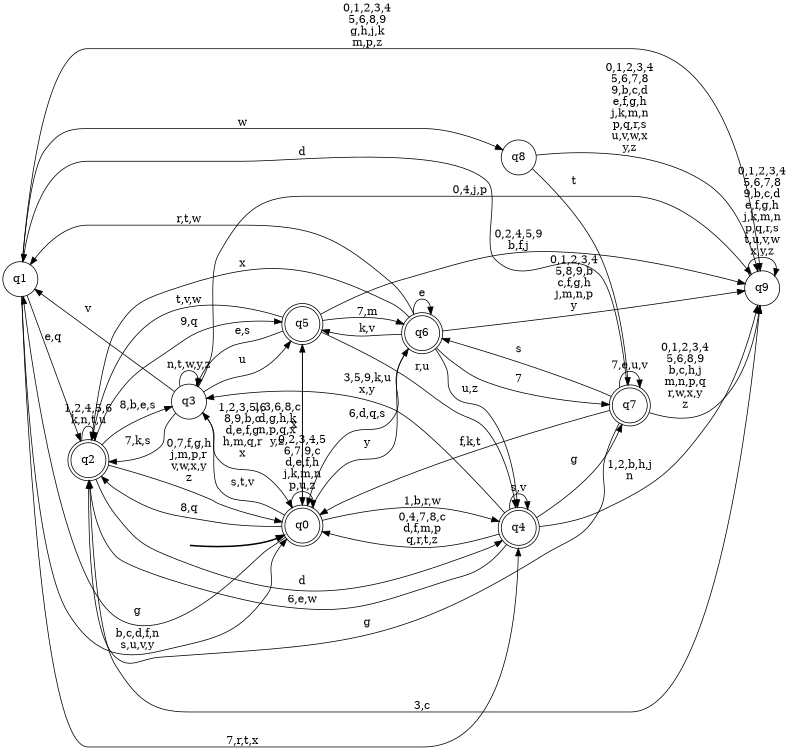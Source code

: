 digraph BlueStar {
__start0 [style = invis, shape = none, label = "", width = 0, height = 0];

rankdir=LR;
size="8,5";

s0 [style="rounded,filled", color="black", fillcolor="white" shape="doublecircle", label="q0"];
s1 [style="filled", color="black", fillcolor="white" shape="circle", label="q1"];
s2 [style="rounded,filled", color="black", fillcolor="white" shape="doublecircle", label="q2"];
s3 [style="filled", color="black", fillcolor="white" shape="circle", label="q3"];
s4 [style="rounded,filled", color="black", fillcolor="white" shape="doublecircle", label="q4"];
s5 [style="rounded,filled", color="black", fillcolor="white" shape="doublecircle", label="q5"];
s6 [style="rounded,filled", color="black", fillcolor="white" shape="doublecircle", label="q6"];
s7 [style="rounded,filled", color="black", fillcolor="white" shape="doublecircle", label="q7"];
s8 [style="filled", color="black", fillcolor="white" shape="circle", label="q8"];
s9 [style="filled", color="black", fillcolor="white" shape="circle", label="q9"];
subgraph cluster_main { 
	graph [pad=".75", ranksep="0.15", nodesep="0.15"];
	 style=invis; 
	__start0 -> s0 [penwidth=2];
}
s0 -> s0 [label="0,2,3,4,5\n6,7,9,c\nd,e,f,h\nj,k,m,n\np,u,z"];
s0 -> s1 [label="g"];
s0 -> s2 [label="8,q"];
s0 -> s3 [label="s,t,v"];
s0 -> s4 [label="1,b,r,w"];
s0 -> s5 [label="x"];
s0 -> s6 [label="y"];
s1 -> s0 [label="b,c,d,f,n\ns,u,v,y"];
s1 -> s2 [label="e,q"];
s1 -> s4 [label="7,r,t,x"];
s1 -> s8 [label="w"];
s1 -> s9 [label="0,1,2,3,4\n5,6,8,9\ng,h,j,k\nm,p,z"];
s2 -> s0 [label="0,7,f,g,h\nj,m,p,r\nv,w,x,y\nz"];
s2 -> s2 [label="1,2,4,5,6\nk,n,t,u"];
s2 -> s3 [label="8,b,e,s"];
s2 -> s4 [label="d"];
s2 -> s5 [label="9,q"];
s2 -> s9 [label="3,c"];
s3 -> s0 [label="1,2,3,5,6\n8,9,b,c\nd,e,f,g\nh,m,q,r\nx"];
s3 -> s1 [label="v"];
s3 -> s2 [label="7,k,s"];
s3 -> s3 [label="n,t,w,y,z"];
s3 -> s5 [label="u"];
s3 -> s9 [label="0,4,j,p"];
s4 -> s0 [label="0,4,7,8,c\nd,f,m,p\nq,r,t,z"];
s4 -> s2 [label="6,e,w"];
s4 -> s3 [label="3,5,9,k,u\nx,y"];
s4 -> s4 [label="s,v"];
s4 -> s7 [label="g"];
s4 -> s9 [label="1,2,b,h,j\nn"];
s5 -> s0 [label="1,3,6,8,c\nd,g,h,k\nn,p,q,x\ny,z"];
s5 -> s2 [label="t,v,w"];
s5 -> s3 [label="e,s"];
s5 -> s4 [label="r,u"];
s5 -> s6 [label="7,m"];
s5 -> s9 [label="0,2,4,5,9\nb,f,j"];
s6 -> s0 [label="6,d,q,s"];
s6 -> s1 [label="r,t,w"];
s6 -> s2 [label="x"];
s6 -> s4 [label="u,z"];
s6 -> s5 [label="k,v"];
s6 -> s6 [label="e"];
s6 -> s7 [label="7"];
s6 -> s9 [label="0,1,2,3,4\n5,8,9,b\nc,f,g,h\nj,m,n,p\ny"];
s7 -> s0 [label="f,k,t"];
s7 -> s1 [label="d"];
s7 -> s2 [label="g"];
s7 -> s6 [label="s"];
s7 -> s7 [label="7,e,u,v"];
s7 -> s9 [label="0,1,2,3,4\n5,6,8,9\nb,c,h,j\nm,n,p,q\nr,w,x,y\nz"];
s8 -> s7 [label="t"];
s8 -> s9 [label="0,1,2,3,4\n5,6,7,8\n9,b,c,d\ne,f,g,h\nj,k,m,n\np,q,r,s\nu,v,w,x\ny,z"];
s9 -> s9 [label="0,1,2,3,4\n5,6,7,8\n9,b,c,d\ne,f,g,h\nj,k,m,n\np,q,r,s\nt,u,v,w\nx,y,z"];

}